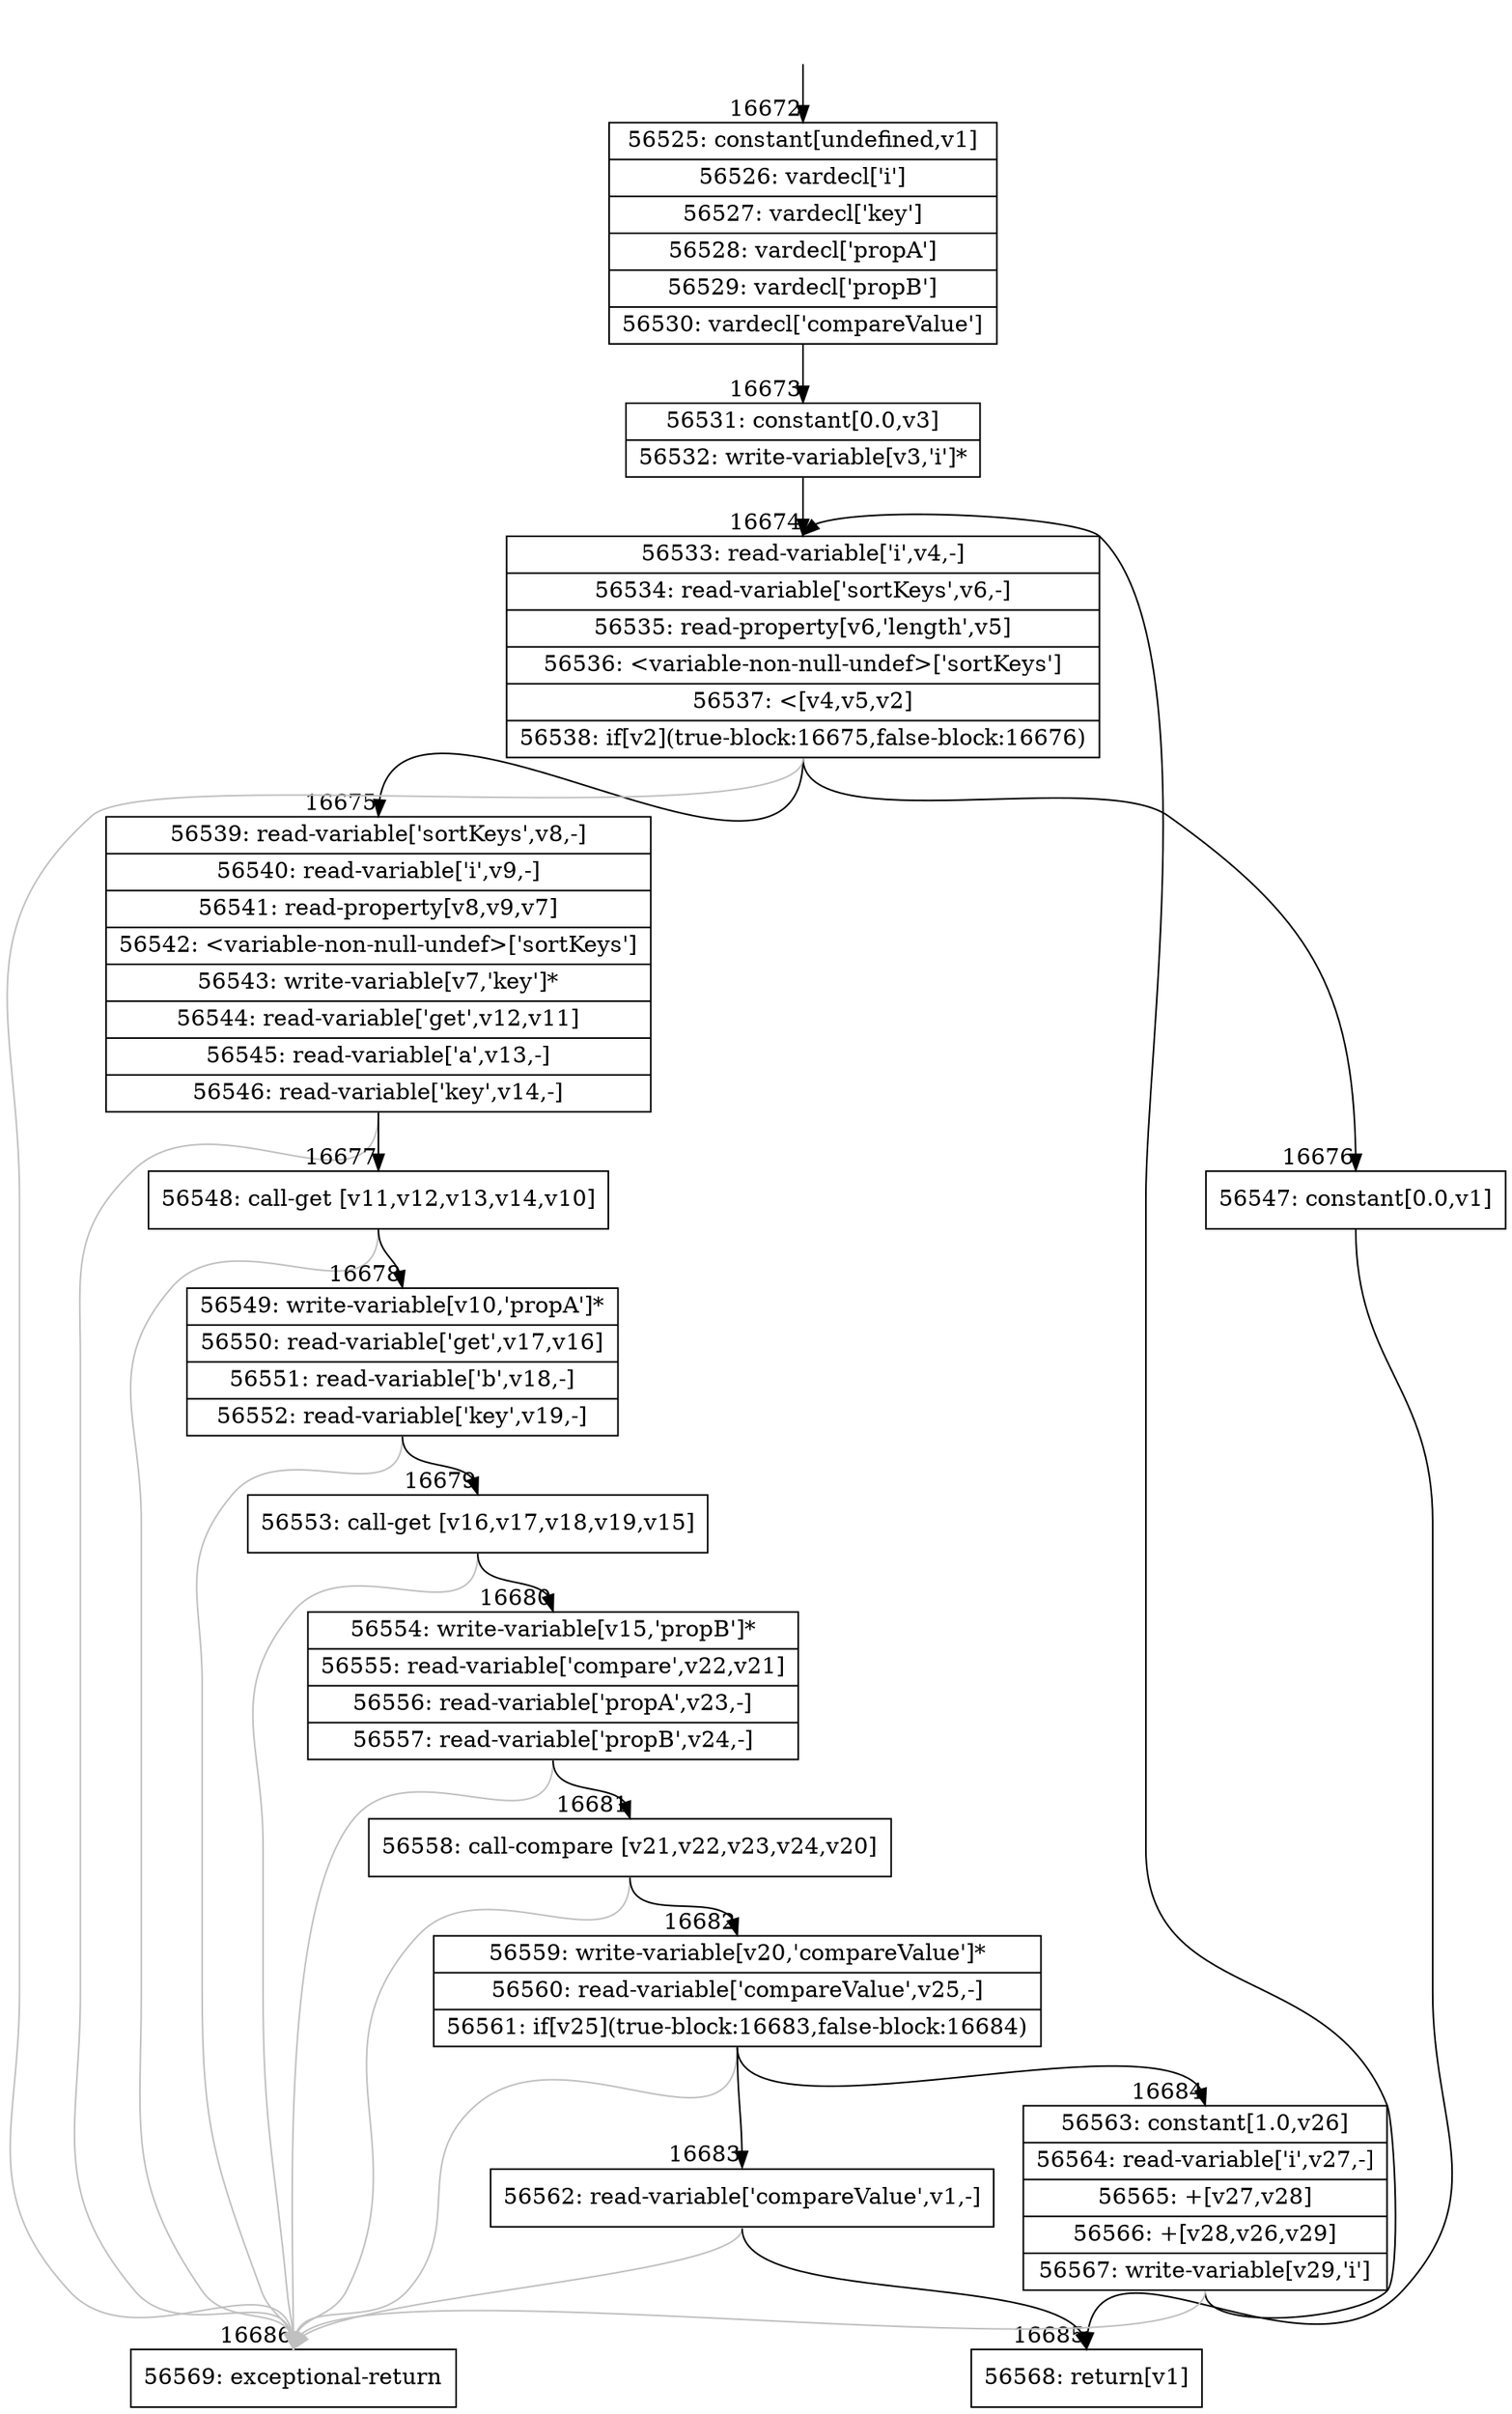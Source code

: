 digraph {
rankdir="TD"
BB_entry1426[shape=none,label=""];
BB_entry1426 -> BB16672 [tailport=s, headport=n, headlabel="    16672"]
BB16672 [shape=record label="{56525: constant[undefined,v1]|56526: vardecl['i']|56527: vardecl['key']|56528: vardecl['propA']|56529: vardecl['propB']|56530: vardecl['compareValue']}" ] 
BB16672 -> BB16673 [tailport=s, headport=n, headlabel="      16673"]
BB16673 [shape=record label="{56531: constant[0.0,v3]|56532: write-variable[v3,'i']*}" ] 
BB16673 -> BB16674 [tailport=s, headport=n, headlabel="      16674"]
BB16674 [shape=record label="{56533: read-variable['i',v4,-]|56534: read-variable['sortKeys',v6,-]|56535: read-property[v6,'length',v5]|56536: \<variable-non-null-undef\>['sortKeys']|56537: \<[v4,v5,v2]|56538: if[v2](true-block:16675,false-block:16676)}" ] 
BB16674 -> BB16675 [tailport=s, headport=n, headlabel="      16675"]
BB16674 -> BB16676 [tailport=s, headport=n, headlabel="      16676"]
BB16674 -> BB16686 [tailport=s, headport=n, color=gray, headlabel="      16686"]
BB16675 [shape=record label="{56539: read-variable['sortKeys',v8,-]|56540: read-variable['i',v9,-]|56541: read-property[v8,v9,v7]|56542: \<variable-non-null-undef\>['sortKeys']|56543: write-variable[v7,'key']*|56544: read-variable['get',v12,v11]|56545: read-variable['a',v13,-]|56546: read-variable['key',v14,-]}" ] 
BB16675 -> BB16677 [tailport=s, headport=n, headlabel="      16677"]
BB16675 -> BB16686 [tailport=s, headport=n, color=gray]
BB16676 [shape=record label="{56547: constant[0.0,v1]}" ] 
BB16676 -> BB16685 [tailport=s, headport=n, headlabel="      16685"]
BB16677 [shape=record label="{56548: call-get [v11,v12,v13,v14,v10]}" ] 
BB16677 -> BB16678 [tailport=s, headport=n, headlabel="      16678"]
BB16677 -> BB16686 [tailport=s, headport=n, color=gray]
BB16678 [shape=record label="{56549: write-variable[v10,'propA']*|56550: read-variable['get',v17,v16]|56551: read-variable['b',v18,-]|56552: read-variable['key',v19,-]}" ] 
BB16678 -> BB16679 [tailport=s, headport=n, headlabel="      16679"]
BB16678 -> BB16686 [tailport=s, headport=n, color=gray]
BB16679 [shape=record label="{56553: call-get [v16,v17,v18,v19,v15]}" ] 
BB16679 -> BB16680 [tailport=s, headport=n, headlabel="      16680"]
BB16679 -> BB16686 [tailport=s, headport=n, color=gray]
BB16680 [shape=record label="{56554: write-variable[v15,'propB']*|56555: read-variable['compare',v22,v21]|56556: read-variable['propA',v23,-]|56557: read-variable['propB',v24,-]}" ] 
BB16680 -> BB16681 [tailport=s, headport=n, headlabel="      16681"]
BB16680 -> BB16686 [tailport=s, headport=n, color=gray]
BB16681 [shape=record label="{56558: call-compare [v21,v22,v23,v24,v20]}" ] 
BB16681 -> BB16682 [tailport=s, headport=n, headlabel="      16682"]
BB16681 -> BB16686 [tailport=s, headport=n, color=gray]
BB16682 [shape=record label="{56559: write-variable[v20,'compareValue']*|56560: read-variable['compareValue',v25,-]|56561: if[v25](true-block:16683,false-block:16684)}" ] 
BB16682 -> BB16683 [tailport=s, headport=n, headlabel="      16683"]
BB16682 -> BB16684 [tailport=s, headport=n, headlabel="      16684"]
BB16682 -> BB16686 [tailport=s, headport=n, color=gray]
BB16683 [shape=record label="{56562: read-variable['compareValue',v1,-]}" ] 
BB16683 -> BB16685 [tailport=s, headport=n]
BB16683 -> BB16686 [tailport=s, headport=n, color=gray]
BB16684 [shape=record label="{56563: constant[1.0,v26]|56564: read-variable['i',v27,-]|56565: +[v27,v28]|56566: +[v28,v26,v29]|56567: write-variable[v29,'i']}" ] 
BB16684 -> BB16674 [tailport=s, headport=n]
BB16684 -> BB16686 [tailport=s, headport=n, color=gray]
BB16685 [shape=record label="{56568: return[v1]}" ] 
BB16686 [shape=record label="{56569: exceptional-return}" ] 
//#$~ 31227
}
